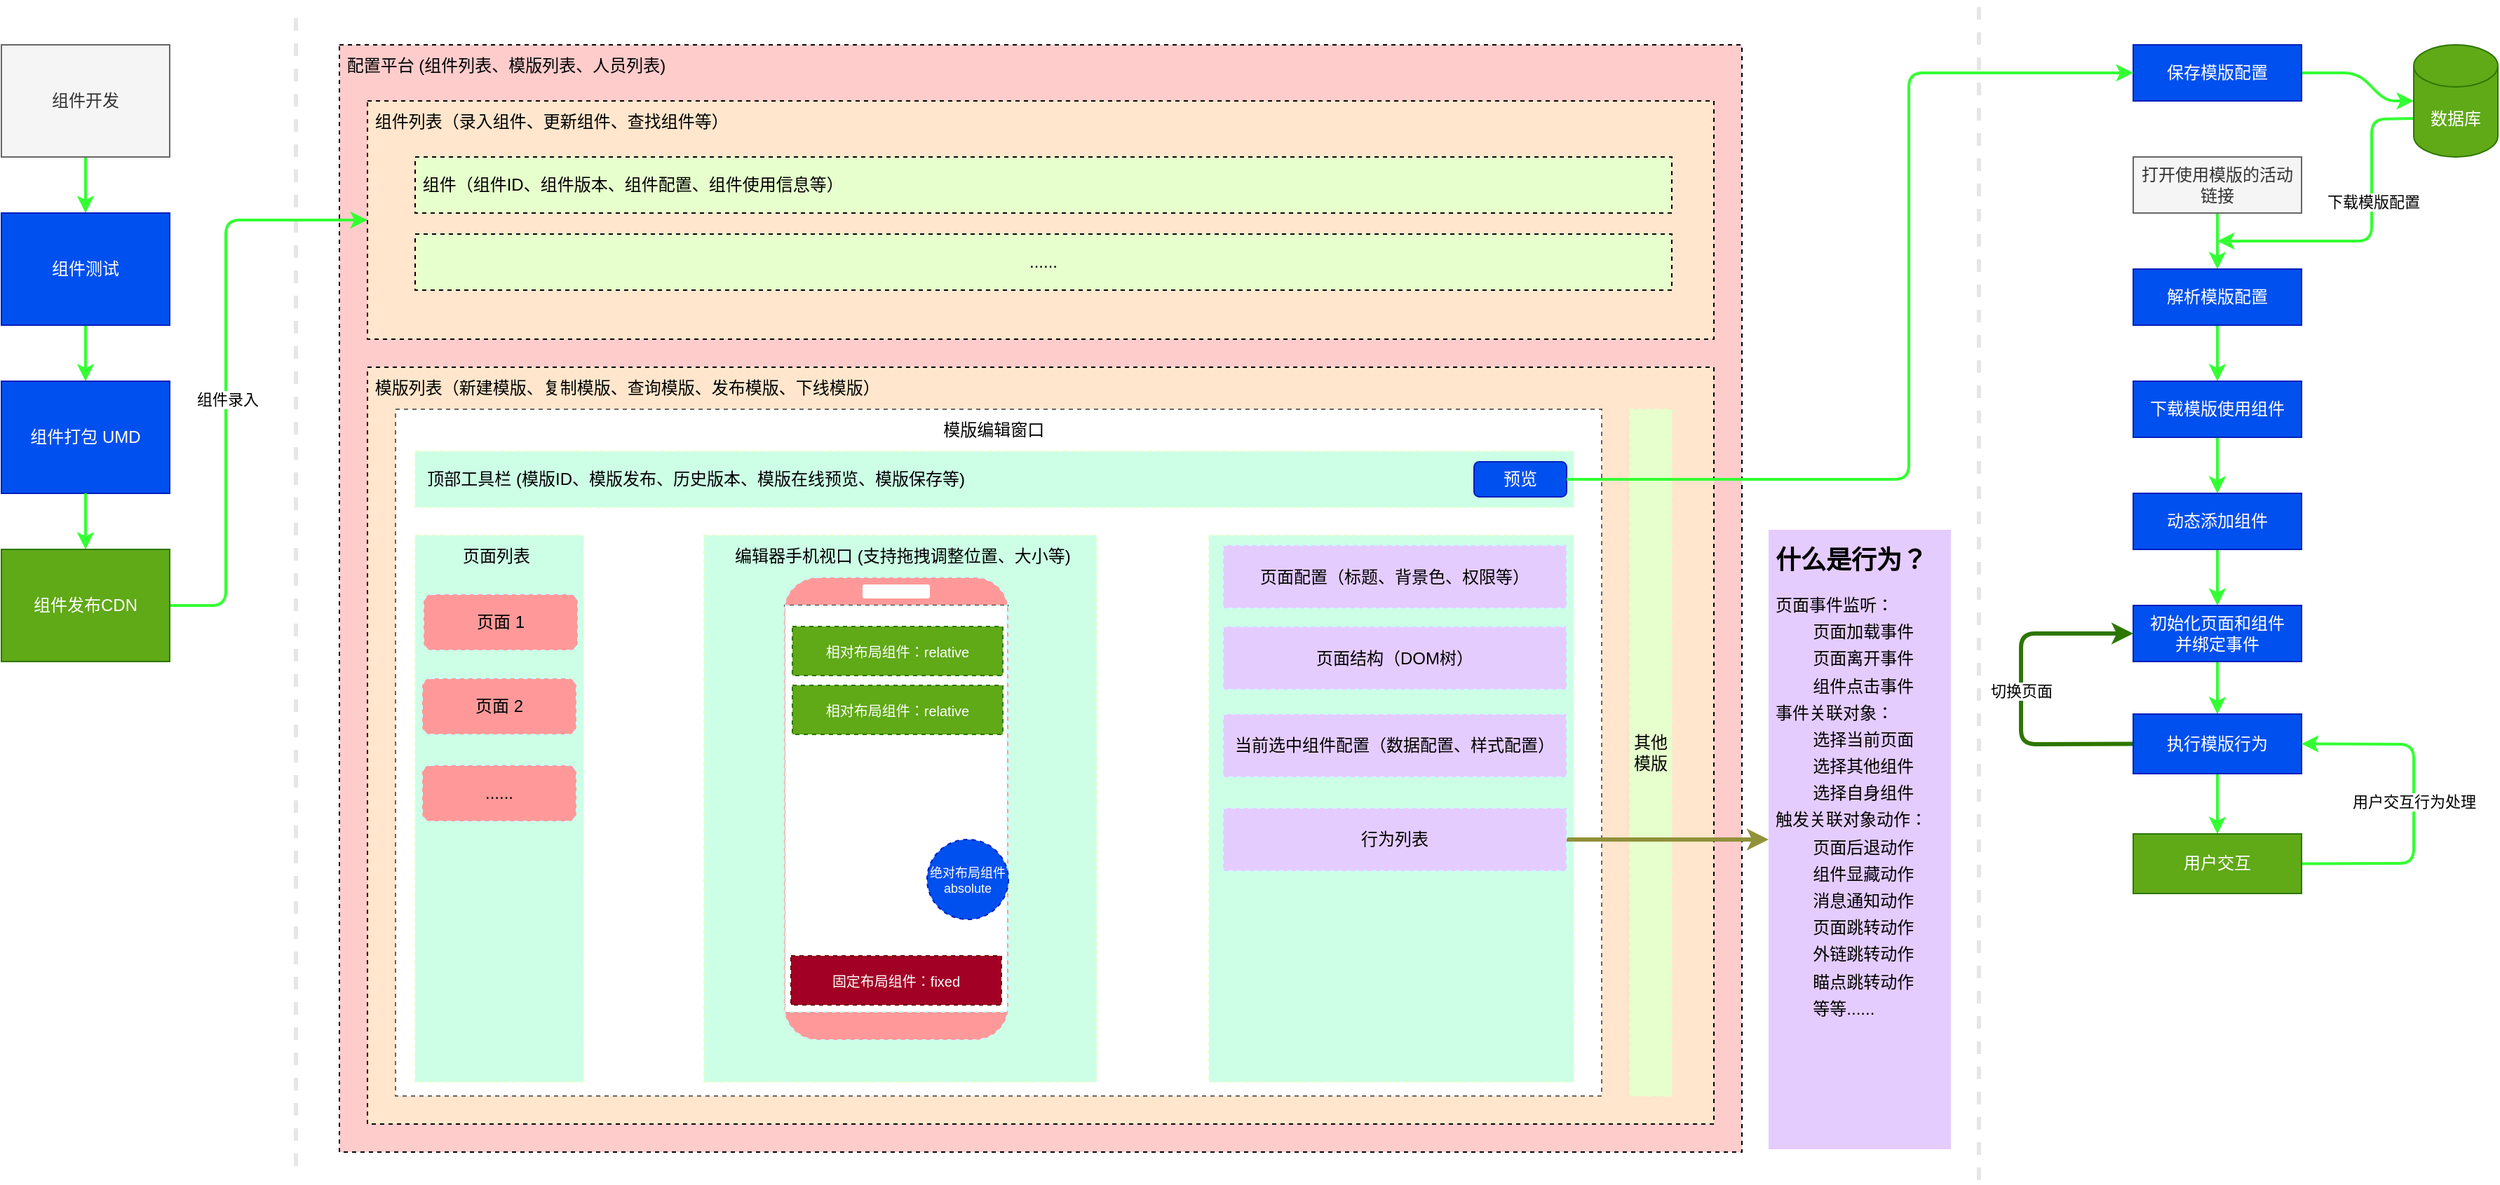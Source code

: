 <mxfile>
    <diagram id="RaSy2fDDuVFKcAeLHFCu" name="第 1 页">
        <mxGraphModel dx="4932" dy="2904" grid="1" gridSize="10" guides="1" tooltips="1" connect="1" arrows="1" fold="1" page="1" pageScale="1" pageWidth="827" pageHeight="1169" math="0" shadow="0">
            <root>
                <mxCell id="0"/>
                <mxCell id="1" parent="0"/>
                <mxCell id="2" value="" style="endArrow=none;dashed=1;html=1;strokeWidth=3;strokeColor=#E6E6E6;" parent="1" edge="1">
                    <mxGeometry width="50" height="50" relative="1" as="geometry">
                        <mxPoint x="-240" y="550" as="sourcePoint"/>
                        <mxPoint x="-240" y="-278" as="targetPoint"/>
                    </mxGeometry>
                </mxCell>
                <mxCell id="32" value="" style="rounded=0;whiteSpace=wrap;html=1;dashed=1;fillColor=#FFCCCC;" parent="1" vertex="1">
                    <mxGeometry x="-209" y="-250" width="1000" height="790" as="geometry"/>
                </mxCell>
                <mxCell id="35" value="&amp;nbsp;配置平台 (组件列表、模版列表、人员列表)" style="text;html=1;align=left;verticalAlign=middle;whiteSpace=wrap;rounded=0;dashed=1;fontColor=#000000;" parent="1" vertex="1">
                    <mxGeometry x="-209" y="-250" width="290" height="30" as="geometry"/>
                </mxCell>
                <mxCell id="36" value="" style="rounded=0;whiteSpace=wrap;html=1;dashed=1;fillColor=#FFE6CC;strokeColor=#000000;" parent="1" vertex="1">
                    <mxGeometry x="-189" y="-210" width="960" height="170" as="geometry"/>
                </mxCell>
                <mxCell id="37" value="&amp;nbsp;组件列表（录入组件、更新组件、查找组件等）" style="text;html=1;strokeColor=none;fillColor=none;align=left;verticalAlign=middle;whiteSpace=wrap;rounded=0;dashed=1;fontColor=#000000;" parent="1" vertex="1">
                    <mxGeometry x="-189" y="-210" width="300" height="30" as="geometry"/>
                </mxCell>
                <mxCell id="38" value="" style="rounded=0;whiteSpace=wrap;html=1;dashed=1;fillColor=#FFE6CC;strokeColor=#000000;fontColor=#FFE6CC;" parent="1" vertex="1">
                    <mxGeometry x="-189" y="-20" width="960" height="540" as="geometry"/>
                </mxCell>
                <mxCell id="39" value="&amp;nbsp;模版列表（新建模版、复制模版、查询模版、发布模版、下线模版）" style="text;html=1;strokeColor=none;fillColor=none;align=left;verticalAlign=middle;whiteSpace=wrap;rounded=0;dashed=1;fontColor=#000000;" parent="1" vertex="1">
                    <mxGeometry x="-189" y="-20" width="520" height="30" as="geometry"/>
                </mxCell>
                <mxCell id="41" value="&lt;font color=&quot;#000000&quot;&gt;&amp;nbsp;组件（组件ID、组件版本、组件配置、组件使用信息等）&lt;/font&gt;" style="rounded=0;whiteSpace=wrap;html=1;dashed=1;fillColor=#E6FFCC;align=left;" parent="1" vertex="1">
                    <mxGeometry x="-155" y="-170" width="896" height="40" as="geometry"/>
                </mxCell>
                <mxCell id="47" value="" style="rounded=0;whiteSpace=wrap;html=1;dashed=1;strokeColor=#666666;fillColor=#FFFFFF;fontColor=#333333;" parent="1" vertex="1">
                    <mxGeometry x="-169" y="10" width="860" height="490" as="geometry"/>
                </mxCell>
                <mxCell id="48" value="&lt;font color=&quot;#000000&quot;&gt;其他模版&lt;/font&gt;" style="whiteSpace=wrap;html=1;dashed=1;strokeColor=#E6FFCC;fillColor=#E6FFCC;" parent="1" vertex="1">
                    <mxGeometry x="711" y="10" width="30" height="490" as="geometry"/>
                </mxCell>
                <mxCell id="50" value="&amp;nbsp;模版编辑窗口" style="text;html=1;strokeColor=none;fillColor=none;align=center;verticalAlign=middle;whiteSpace=wrap;rounded=0;dashed=1;fontColor=#000000;" parent="1" vertex="1">
                    <mxGeometry x="-169" y="10" width="850" height="30" as="geometry"/>
                </mxCell>
                <mxCell id="51" value="&lt;font color=&quot;#000000&quot;&gt;......&lt;/font&gt;" style="rounded=0;whiteSpace=wrap;html=1;dashed=1;fillColor=#E6FFCC;align=center;" parent="1" vertex="1">
                    <mxGeometry x="-155" y="-115" width="896" height="40" as="geometry"/>
                </mxCell>
                <mxCell id="53" value="&amp;nbsp; 顶部工具栏 (模版ID、模版发布、历史版本、模版在线预览、模版保存等)" style="rounded=0;whiteSpace=wrap;html=1;dashed=1;strokeColor=#E6FFCC;fontColor=#000000;fillColor=#CCFFE6;align=left;" parent="1" vertex="1">
                    <mxGeometry x="-155" y="40" width="826" height="40" as="geometry"/>
                </mxCell>
                <mxCell id="54" value="" style="rounded=0;whiteSpace=wrap;html=1;dashed=1;strokeColor=#E6FFCC;fontColor=#000000;fillColor=#CCFFE6;" parent="1" vertex="1">
                    <mxGeometry x="-155" y="100" width="120" height="390" as="geometry"/>
                </mxCell>
                <mxCell id="55" value="页面列表" style="text;html=1;strokeColor=none;fillColor=none;align=center;verticalAlign=middle;whiteSpace=wrap;rounded=0;dashed=1;fontColor=#000000;" parent="1" vertex="1">
                    <mxGeometry x="-155" y="100" width="116" height="30" as="geometry"/>
                </mxCell>
                <mxCell id="56" value="" style="rounded=0;whiteSpace=wrap;html=1;dashed=1;strokeColor=#E6FFCC;fontColor=#000000;fillColor=#CCFFE6;" parent="1" vertex="1">
                    <mxGeometry x="51" y="100" width="280" height="390" as="geometry"/>
                </mxCell>
                <mxCell id="57" value="&amp;nbsp;编辑器手机视口 (支持拖拽调整位置、大小等)" style="text;html=1;strokeColor=none;fillColor=none;align=center;verticalAlign=middle;whiteSpace=wrap;rounded=0;dashed=1;fontColor=#000000;" parent="1" vertex="1">
                    <mxGeometry x="51" y="100" width="280" height="30" as="geometry"/>
                </mxCell>
                <mxCell id="58" value="" style="rounded=0;whiteSpace=wrap;html=1;dashed=1;strokeColor=#E6FFCC;fontColor=#000000;fillColor=#CCFFE6;" parent="1" vertex="1">
                    <mxGeometry x="411" y="100" width="260" height="390" as="geometry"/>
                </mxCell>
                <mxCell id="65" value="页面结构（DOM树）" style="rounded=0;whiteSpace=wrap;html=1;dashed=1;strokeColor=#CCFFFF;fontColor=#000000;fillColor=#E5CCFF;" parent="1" vertex="1">
                    <mxGeometry x="421" y="165" width="245" height="45" as="geometry"/>
                </mxCell>
                <mxCell id="73" value="页面 1" style="rounded=1;whiteSpace=wrap;html=1;dashed=1;strokeColor=#CCFFFF;fontColor=#000000;fillColor=#FF9999;" parent="1" vertex="1">
                    <mxGeometry x="-149" y="142" width="110" height="40" as="geometry"/>
                </mxCell>
                <mxCell id="74" value="页面 2" style="rounded=1;whiteSpace=wrap;html=1;dashed=1;strokeColor=#CCFFFF;fontColor=#000000;fillColor=#FF9999;" parent="1" vertex="1">
                    <mxGeometry x="-150" y="202" width="110" height="40" as="geometry"/>
                </mxCell>
                <mxCell id="75" value="......" style="rounded=1;whiteSpace=wrap;html=1;dashed=1;strokeColor=#CCFFFF;fontColor=#000000;fillColor=#FF9999;" parent="1" vertex="1">
                    <mxGeometry x="-150" y="264" width="110" height="40" as="geometry"/>
                </mxCell>
                <mxCell id="76" value="" style="rounded=1;whiteSpace=wrap;html=1;dashed=1;strokeColor=#CCFFFF;fontColor=#000000;fillColor=#FF9999;" parent="1" vertex="1">
                    <mxGeometry x="108" y="130" width="160" height="330" as="geometry"/>
                </mxCell>
                <mxCell id="77" value="" style="endArrow=none;html=1;fontColor=#000000;exitX=0.019;exitY=0.061;exitDx=0;exitDy=0;exitPerimeter=0;entryX=1.019;entryY=0.061;entryDx=0;entryDy=0;entryPerimeter=0;" parent="1" edge="1">
                    <mxGeometry width="50" height="50" relative="1" as="geometry">
                        <mxPoint x="108.04" y="150.13" as="sourcePoint"/>
                        <mxPoint x="268.04" y="150.13" as="targetPoint"/>
                    </mxGeometry>
                </mxCell>
                <mxCell id="78" value="" style="rounded=0;whiteSpace=wrap;html=1;dashed=1;strokeColor=#CCFFFF;fontColor=#000000;fillColor=#FFFFFF;" parent="1" vertex="1">
                    <mxGeometry x="109" y="150" width="158" height="290" as="geometry"/>
                </mxCell>
                <mxCell id="79" value="" style="rounded=1;whiteSpace=wrap;html=1;dashed=1;strokeColor=none;fontColor=#000000;fillColor=#FFFFFF;" parent="1" vertex="1">
                    <mxGeometry x="164" y="135" width="48" height="10" as="geometry"/>
                </mxCell>
                <mxCell id="81" value="相对布局组件：relative" style="rounded=0;whiteSpace=wrap;html=1;dashed=1;strokeColor=#2D7600;fontColor=#ffffff;fillColor=#60a917;fontSize=10;" parent="1" vertex="1">
                    <mxGeometry x="114" y="165" width="150" height="35" as="geometry"/>
                </mxCell>
                <mxCell id="82" value="固定布局组件：fixed" style="rounded=0;whiteSpace=wrap;html=1;dashed=1;strokeColor=#6F0000;fontColor=#ffffff;fillColor=#a20025;fontSize=10;" parent="1" vertex="1">
                    <mxGeometry x="113" y="400" width="150" height="35" as="geometry"/>
                </mxCell>
                <mxCell id="83" value="绝对布局组件absolute" style="ellipse;whiteSpace=wrap;html=1;dashed=1;strokeColor=#001DBC;fontColor=#ffffff;fillColor=#0050ef;fontSize=9;" parent="1" vertex="1">
                    <mxGeometry x="210" y="317" width="58" height="57" as="geometry"/>
                </mxCell>
                <mxCell id="84" value="相对布局组件：relative" style="rounded=0;whiteSpace=wrap;html=1;dashed=1;strokeColor=#2D7600;fontColor=#ffffff;fillColor=#60a917;fontSize=10;" parent="1" vertex="1">
                    <mxGeometry x="114" y="207" width="150" height="35" as="geometry"/>
                </mxCell>
                <mxCell id="85" value="&lt;h1&gt;&lt;font style=&quot;font-size: 18px;&quot;&gt;什么是行为？&lt;/font&gt;&lt;/h1&gt;&lt;p style=&quot;line-height: 60%;&quot;&gt;页面事件监听：&lt;/p&gt;&lt;p style=&quot;line-height: 60%;&quot;&gt;&lt;span style=&quot;white-space: pre;&quot;&gt;&#9;&lt;/span&gt;页面加载事件&lt;br&gt;&lt;/p&gt;&lt;p style=&quot;line-height: 60%;&quot;&gt;&lt;span style=&quot;white-space: pre;&quot;&gt;&#9;&lt;/span&gt;页面离开事件&lt;br&gt;&lt;/p&gt;&lt;p style=&quot;line-height: 60%;&quot;&gt;&lt;span style=&quot;white-space: pre;&quot;&gt;&#9;&lt;/span&gt;组件点击事件&lt;br&gt;&lt;/p&gt;&lt;p style=&quot;line-height: 60%;&quot;&gt;事件关联对象：&lt;/p&gt;&lt;p style=&quot;line-height: 60%;&quot;&gt;&lt;span style=&quot;white-space: pre;&quot;&gt;&#9;&lt;/span&gt;选择当前页面&lt;br&gt;&lt;/p&gt;&lt;p style=&quot;line-height: 60%;&quot;&gt;&lt;span style=&quot;white-space: pre;&quot;&gt;&#9;&lt;/span&gt;选择其他组件&lt;br&gt;&lt;/p&gt;&lt;p style=&quot;line-height: 60%;&quot;&gt;&lt;span style=&quot;white-space: pre;&quot;&gt;&#9;&lt;/span&gt;选择自身组件&lt;br&gt;&lt;/p&gt;&lt;p style=&quot;line-height: 60%;&quot;&gt;触发关联对象动作：&lt;/p&gt;&lt;p style=&quot;line-height: 60%;&quot;&gt;&lt;span style=&quot;white-space: pre;&quot;&gt;&#9;&lt;/span&gt;页面后退动作&lt;br&gt;&lt;/p&gt;&lt;p style=&quot;line-height: 60%;&quot;&gt;&lt;span style=&quot;white-space: pre;&quot;&gt;&#9;&lt;/span&gt;组件显藏动作&lt;br&gt;&lt;/p&gt;&lt;p style=&quot;line-height: 60%;&quot;&gt;&lt;span style=&quot;white-space: pre;&quot;&gt;&#9;&lt;/span&gt;消息通知动作&lt;br&gt;&lt;/p&gt;&lt;p style=&quot;line-height: 60%;&quot;&gt;&lt;span style=&quot;white-space: pre;&quot;&gt;&#9;&lt;/span&gt;页面跳转动作&lt;br&gt;&lt;/p&gt;&lt;p style=&quot;line-height: 60%;&quot;&gt;&lt;span style=&quot;white-space: pre;&quot;&gt;&#9;&lt;/span&gt;外链跳转动作&lt;br&gt;&lt;/p&gt;&lt;p style=&quot;line-height: 60%;&quot;&gt;&lt;span style=&quot;white-space: pre;&quot;&gt;&#9;&lt;/span&gt;瞄点跳转动作&lt;br&gt;&lt;/p&gt;&lt;p style=&quot;line-height: 60%;&quot;&gt;&lt;span style=&quot;white-space: pre;&quot;&gt;&#9;&lt;/span&gt;等等......&lt;br&gt;&lt;/p&gt;&lt;p style=&quot;line-height: 60%;&quot;&gt;&lt;span style=&quot;white-space: pre;&quot;&gt;&#9;&lt;/span&gt;&lt;br&gt;&lt;/p&gt;&lt;p&gt;&lt;br&gt;&lt;/p&gt;" style="text;html=1;strokeColor=none;fillColor=#E5CCFF;spacing=5;spacingTop=-20;whiteSpace=wrap;overflow=hidden;rounded=0;dashed=1;fontColor=#000000;" parent="1" vertex="1">
                    <mxGeometry x="810" y="96" width="130" height="442" as="geometry"/>
                </mxCell>
                <mxCell id="86" value="" style="endArrow=classic;html=1;fontColor=#FFFFFF;entryX=0;entryY=0.5;entryDx=0;entryDy=0;exitX=1;exitY=0.5;exitDx=0;exitDy=0;strokeWidth=3;strokeColor=#91913A;" parent="1" source="88" target="85" edge="1">
                    <mxGeometry width="50" height="50" relative="1" as="geometry">
                        <mxPoint x="666" y="180" as="sourcePoint"/>
                        <mxPoint x="641" y="150" as="targetPoint"/>
                    </mxGeometry>
                </mxCell>
                <mxCell id="87" value="页面配置（标题、背景色、权限等）" style="rounded=0;whiteSpace=wrap;html=1;dashed=1;strokeColor=#CCFFFF;fontColor=#000000;fillColor=#E5CCFF;" parent="1" vertex="1">
                    <mxGeometry x="421" y="107" width="245" height="45" as="geometry"/>
                </mxCell>
                <mxCell id="88" value="行为列表" style="rounded=0;whiteSpace=wrap;html=1;dashed=1;strokeColor=#CCFFFF;fontColor=#000000;fillColor=#E5CCFF;" parent="1" vertex="1">
                    <mxGeometry x="421" y="294.5" width="245" height="45" as="geometry"/>
                </mxCell>
                <mxCell id="89" value="当前选中组件配置（数据配置、样式配置）" style="rounded=0;whiteSpace=wrap;html=1;dashed=1;strokeColor=#CCFFFF;fontColor=#000000;fillColor=#E5CCFF;" parent="1" vertex="1">
                    <mxGeometry x="421" y="227.5" width="245" height="45" as="geometry"/>
                </mxCell>
                <mxCell id="93" value="" style="edgeStyle=none;html=1;strokeWidth=2;strokeColor=#33FF33;" parent="1" source="91" target="92" edge="1">
                    <mxGeometry relative="1" as="geometry"/>
                </mxCell>
                <mxCell id="91" value="组件开发" style="rounded=0;whiteSpace=wrap;html=1;fillColor=#f5f5f5;fontColor=#333333;strokeColor=#666666;" parent="1" vertex="1">
                    <mxGeometry x="-450" y="-250" width="120" height="80" as="geometry"/>
                </mxCell>
                <mxCell id="95" value="" style="edgeStyle=none;html=1;strokeWidth=2;strokeColor=#33FF33;" parent="1" source="92" target="94" edge="1">
                    <mxGeometry relative="1" as="geometry"/>
                </mxCell>
                <mxCell id="92" value="组件测试" style="whiteSpace=wrap;html=1;rounded=0;fillColor=#0050ef;fontColor=#ffffff;strokeColor=#001DBC;" parent="1" vertex="1">
                    <mxGeometry x="-450" y="-130" width="120" height="80" as="geometry"/>
                </mxCell>
                <mxCell id="94" value="组件打包 UMD" style="whiteSpace=wrap;html=1;rounded=0;fillColor=#0050ef;fontColor=#ffffff;strokeColor=#001DBC;" parent="1" vertex="1">
                    <mxGeometry x="-450" y="-10" width="120" height="80" as="geometry"/>
                </mxCell>
                <mxCell id="99" value="" style="edgeStyle=none;html=1;exitX=0.5;exitY=1;exitDx=0;exitDy=0;strokeWidth=2;strokeColor=#33FF33;" parent="1" source="94" target="98" edge="1">
                    <mxGeometry relative="1" as="geometry">
                        <mxPoint x="-390" y="200" as="sourcePoint"/>
                    </mxGeometry>
                </mxCell>
                <mxCell id="100" style="edgeStyle=none;html=1;exitX=1;exitY=0.5;exitDx=0;exitDy=0;entryX=0;entryY=0.5;entryDx=0;entryDy=0;strokeWidth=2;strokeColor=#33FF33;" parent="1" source="98" target="36" edge="1">
                    <mxGeometry relative="1" as="geometry">
                        <Array as="points">
                            <mxPoint x="-290" y="150"/>
                            <mxPoint x="-290" y="-125"/>
                        </Array>
                    </mxGeometry>
                </mxCell>
                <mxCell id="102" value="组件录入" style="edgeLabel;html=1;align=center;verticalAlign=middle;resizable=0;points=[];" parent="100" vertex="1" connectable="0">
                    <mxGeometry x="-0.099" y="-1" relative="1" as="geometry">
                        <mxPoint as="offset"/>
                    </mxGeometry>
                </mxCell>
                <mxCell id="98" value="组件发布CDN" style="whiteSpace=wrap;html=1;rounded=0;fillColor=#60a917;fontColor=#ffffff;strokeColor=#2D7600;" parent="1" vertex="1">
                    <mxGeometry x="-450" y="110" width="120" height="80" as="geometry"/>
                </mxCell>
                <mxCell id="107" style="edgeStyle=none;html=1;exitX=1;exitY=0.5;exitDx=0;exitDy=0;entryX=0;entryY=0.5;entryDx=0;entryDy=0;entryPerimeter=0;strokeColor=#33FF33;strokeWidth=2;" parent="1" source="103" target="106" edge="1">
                    <mxGeometry relative="1" as="geometry">
                        <Array as="points">
                            <mxPoint x="1230" y="-230"/>
                            <mxPoint x="1250" y="-210"/>
                        </Array>
                    </mxGeometry>
                </mxCell>
                <mxCell id="103" value="保存模版配置" style="rounded=0;whiteSpace=wrap;html=1;fillColor=#0050ef;fontColor=#ffffff;strokeColor=#001DBC;" parent="1" vertex="1">
                    <mxGeometry x="1070" y="-250" width="120" height="40" as="geometry"/>
                </mxCell>
                <mxCell id="105" value="预览" style="rounded=1;whiteSpace=wrap;html=1;fillColor=#0050ef;fontColor=#ffffff;strokeColor=#001DBC;" parent="1" vertex="1">
                    <mxGeometry x="600" y="47.5" width="66" height="25" as="geometry"/>
                </mxCell>
                <mxCell id="104" style="edgeStyle=none;html=1;exitX=1;exitY=0.5;exitDx=0;exitDy=0;entryX=0;entryY=0.5;entryDx=0;entryDy=0;strokeColor=#33FF33;strokeWidth=2;" parent="1" source="105" target="103" edge="1">
                    <mxGeometry relative="1" as="geometry">
                        <Array as="points">
                            <mxPoint x="910" y="60"/>
                            <mxPoint x="910" y="-230"/>
                        </Array>
                    </mxGeometry>
                </mxCell>
                <mxCell id="110" style="edgeStyle=none;html=1;exitX=0;exitY=0;exitDx=0;exitDy=52.5;exitPerimeter=0;strokeColor=#33FF33;strokeWidth=2;" parent="1" source="106" edge="1">
                    <mxGeometry relative="1" as="geometry">
                        <mxPoint x="1130" y="-110" as="targetPoint"/>
                        <Array as="points">
                            <mxPoint x="1240" y="-197"/>
                            <mxPoint x="1240" y="-110"/>
                        </Array>
                    </mxGeometry>
                </mxCell>
                <mxCell id="112" value="下载模版配置" style="edgeLabel;html=1;align=center;verticalAlign=middle;resizable=0;points=[];" parent="110" vertex="1" connectable="0">
                    <mxGeometry x="-0.222" y="1" relative="1" as="geometry">
                        <mxPoint as="offset"/>
                    </mxGeometry>
                </mxCell>
                <mxCell id="106" value="数据库" style="shape=cylinder3;whiteSpace=wrap;html=1;boundedLbl=1;backgroundOutline=1;size=15;fillColor=#60a917;fontColor=#ffffff;strokeColor=#2D7600;" parent="1" vertex="1">
                    <mxGeometry x="1270" y="-250" width="60" height="80" as="geometry"/>
                </mxCell>
                <mxCell id="111" style="edgeStyle=none;html=1;exitX=0.5;exitY=1;exitDx=0;exitDy=0;entryX=0.5;entryY=0;entryDx=0;entryDy=0;strokeColor=#33FF33;strokeWidth=2;" parent="1" source="108" target="109" edge="1">
                    <mxGeometry relative="1" as="geometry"/>
                </mxCell>
                <mxCell id="108" value="打开使用模版的活动链接" style="rounded=0;whiteSpace=wrap;html=1;fillColor=#f5f5f5;fontColor=#333333;strokeColor=#666666;" parent="1" vertex="1">
                    <mxGeometry x="1070" y="-170" width="120" height="40" as="geometry"/>
                </mxCell>
                <mxCell id="114" value="" style="edgeStyle=none;html=1;strokeColor=#33FF33;strokeWidth=2;" parent="1" source="109" target="113" edge="1">
                    <mxGeometry relative="1" as="geometry"/>
                </mxCell>
                <mxCell id="109" value="解析模版配置" style="rounded=0;whiteSpace=wrap;html=1;fillColor=#0050ef;fontColor=#ffffff;strokeColor=#001DBC;" parent="1" vertex="1">
                    <mxGeometry x="1070" y="-90" width="120" height="40" as="geometry"/>
                </mxCell>
                <mxCell id="116" value="" style="edgeStyle=none;html=1;strokeColor=#33FF33;strokeWidth=2;" parent="1" source="113" target="115" edge="1">
                    <mxGeometry relative="1" as="geometry"/>
                </mxCell>
                <mxCell id="113" value="下载模版使用组件" style="whiteSpace=wrap;html=1;rounded=0;fillColor=#0050ef;fontColor=#ffffff;strokeColor=#001DBC;" parent="1" vertex="1">
                    <mxGeometry x="1070" y="-10" width="120" height="40" as="geometry"/>
                </mxCell>
                <mxCell id="118" value="" style="edgeStyle=none;html=1;strokeColor=#33FF33;strokeWidth=2;" parent="1" source="115" target="117" edge="1">
                    <mxGeometry relative="1" as="geometry"/>
                </mxCell>
                <mxCell id="115" value="动态添加组件" style="whiteSpace=wrap;html=1;rounded=0;fillColor=#0050ef;fontColor=#ffffff;strokeColor=#001DBC;" parent="1" vertex="1">
                    <mxGeometry x="1070" y="70" width="120" height="40" as="geometry"/>
                </mxCell>
                <mxCell id="120" value="" style="edgeStyle=none;html=1;strokeColor=#33FF33;strokeWidth=2;" parent="1" source="117" target="119" edge="1">
                    <mxGeometry relative="1" as="geometry"/>
                </mxCell>
                <mxCell id="117" value="初始化页面和组件&lt;br&gt;并绑定事件" style="whiteSpace=wrap;html=1;rounded=0;fillColor=#0050ef;fontColor=#ffffff;strokeColor=#001DBC;" parent="1" vertex="1">
                    <mxGeometry x="1070" y="150" width="120" height="40" as="geometry"/>
                </mxCell>
                <mxCell id="122" value="" style="edgeStyle=none;html=1;strokeColor=#33FF33;strokeWidth=2;" parent="1" source="119" target="121" edge="1">
                    <mxGeometry relative="1" as="geometry"/>
                </mxCell>
                <mxCell id="126" style="edgeStyle=none;html=1;exitX=0;exitY=0.5;exitDx=0;exitDy=0;strokeColor=#2D7600;strokeWidth=3;entryX=0;entryY=0.5;entryDx=0;entryDy=0;fillColor=#60a917;" parent="1" source="119" target="117" edge="1">
                    <mxGeometry relative="1" as="geometry">
                        <mxPoint x="1000" y="200" as="targetPoint"/>
                        <Array as="points">
                            <mxPoint x="990" y="249"/>
                            <mxPoint x="990" y="170"/>
                        </Array>
                    </mxGeometry>
                </mxCell>
                <mxCell id="127" value="切换页面" style="edgeLabel;html=1;align=center;verticalAlign=middle;resizable=0;points=[];" parent="126" vertex="1" connectable="0">
                    <mxGeometry x="-0.001" relative="1" as="geometry">
                        <mxPoint y="1" as="offset"/>
                    </mxGeometry>
                </mxCell>
                <mxCell id="119" value="执行模版行为" style="whiteSpace=wrap;html=1;rounded=0;fillColor=#0050ef;fontColor=#ffffff;strokeColor=#001DBC;" parent="1" vertex="1">
                    <mxGeometry x="1070" y="227.5" width="120" height="42.5" as="geometry"/>
                </mxCell>
                <mxCell id="125" style="edgeStyle=none;html=1;exitX=1;exitY=0.5;exitDx=0;exitDy=0;strokeColor=#33FF33;strokeWidth=2;entryX=1;entryY=0.5;entryDx=0;entryDy=0;" parent="1" source="121" target="119" edge="1">
                    <mxGeometry relative="1" as="geometry">
                        <mxPoint x="1260" y="240" as="targetPoint"/>
                        <Array as="points">
                            <mxPoint x="1270" y="334"/>
                            <mxPoint x="1270" y="249"/>
                        </Array>
                    </mxGeometry>
                </mxCell>
                <mxCell id="128" value="用户交互行为处理" style="edgeLabel;html=1;align=center;verticalAlign=middle;resizable=0;points=[];" parent="125" vertex="1" connectable="0">
                    <mxGeometry x="0.015" relative="1" as="geometry">
                        <mxPoint as="offset"/>
                    </mxGeometry>
                </mxCell>
                <mxCell id="121" value="用户交互" style="whiteSpace=wrap;html=1;rounded=0;fillColor=#60a917;fontColor=#ffffff;strokeColor=#2D7600;" parent="1" vertex="1">
                    <mxGeometry x="1070" y="313" width="120" height="42.5" as="geometry"/>
                </mxCell>
                <mxCell id="129" value="" style="endArrow=none;dashed=1;html=1;strokeWidth=3;strokeColor=#E6E6E6;" parent="1" edge="1">
                    <mxGeometry width="50" height="50" relative="1" as="geometry">
                        <mxPoint x="960" y="560" as="sourcePoint"/>
                        <mxPoint x="960" y="-280" as="targetPoint"/>
                    </mxGeometry>
                </mxCell>
            </root>
        </mxGraphModel>
    </diagram>
</mxfile>